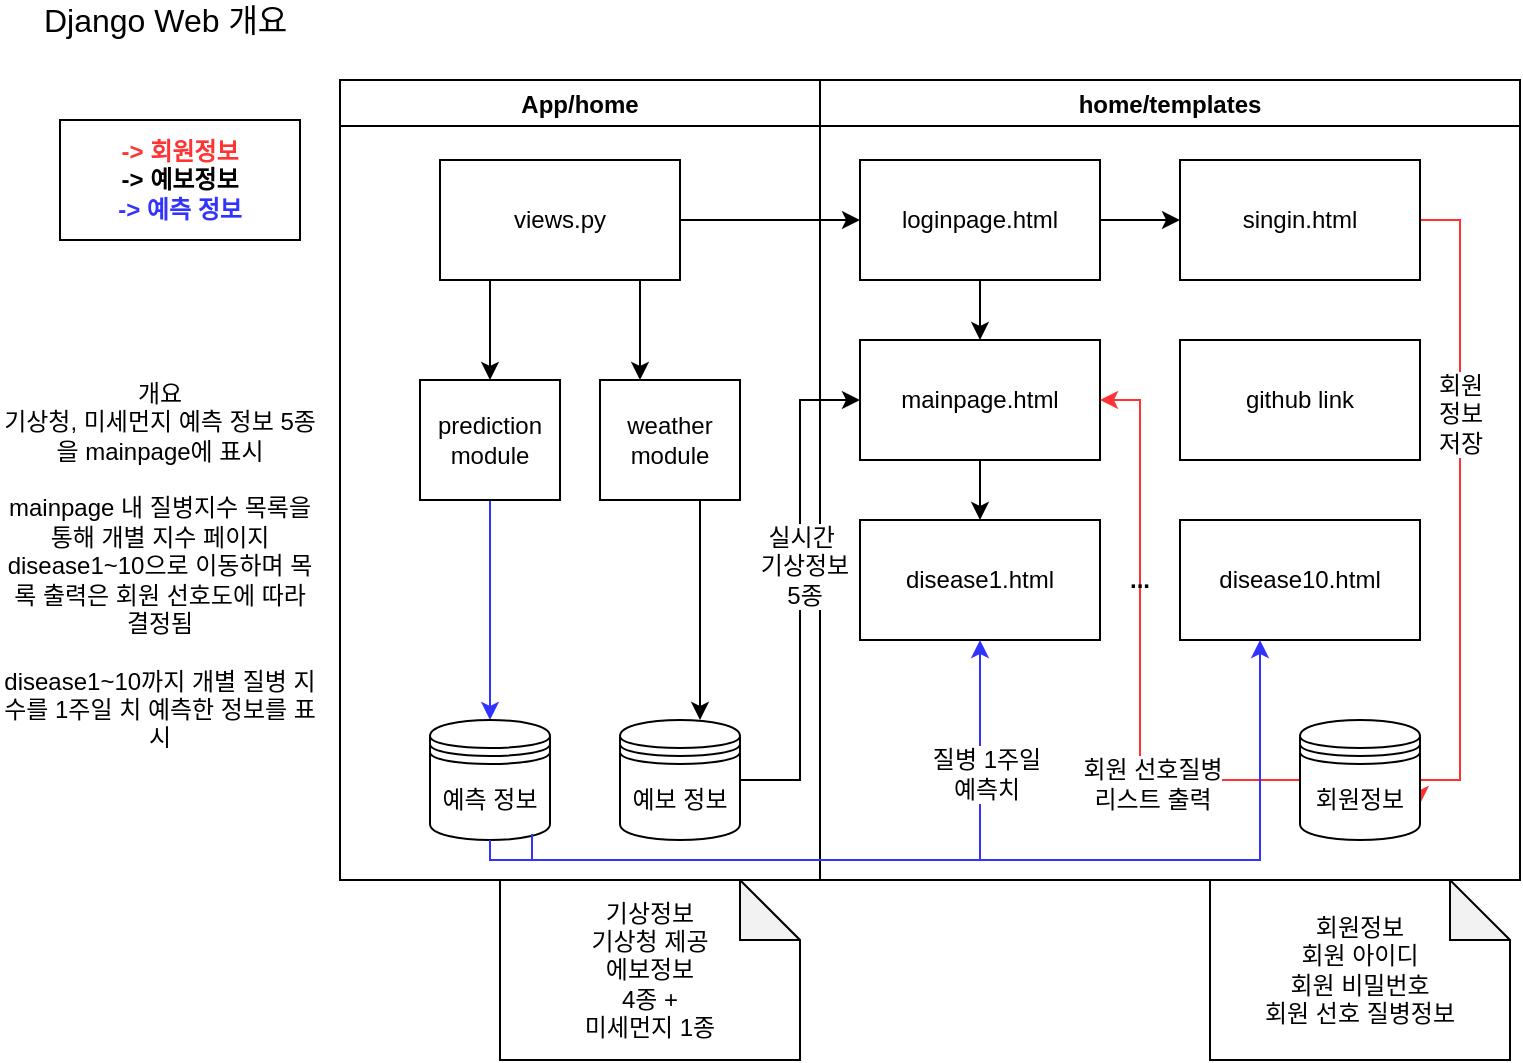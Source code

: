 <mxfile version="12.3.1" type="device" pages="1"><diagram id="1WriNLYsAsp_sptnmWmO" name="페이지-1"><mxGraphModel dx="1024" dy="485" grid="1" gridSize="10" guides="1" tooltips="1" connect="1" arrows="1" fold="1" page="1" pageScale="1" pageWidth="827" pageHeight="1169" math="0" shadow="0"><root><mxCell id="0"/><mxCell id="1" parent="0"/><mxCell id="SSF3VXaCRa9Yu6UA2lGl-1" value="&lt;font style=&quot;font-size: 16px&quot;&gt;Django Web 개요&lt;/font&gt;" style="text;html=1;strokeColor=none;fillColor=none;align=left;verticalAlign=middle;whiteSpace=wrap;rounded=0;" vertex="1" parent="1"><mxGeometry x="50" y="40" width="220" height="20" as="geometry"/></mxCell><mxCell id="SSF3VXaCRa9Yu6UA2lGl-3" value="App/home" style="swimlane;" vertex="1" parent="1"><mxGeometry x="200" y="80" width="240" height="400" as="geometry"><mxRectangle x="180" y="60" width="90" height="23" as="alternateBounds"/></mxGeometry></mxCell><mxCell id="SSF3VXaCRa9Yu6UA2lGl-45" style="edgeStyle=orthogonalEdgeStyle;rounded=0;orthogonalLoop=1;jettySize=auto;html=1;exitX=0.5;exitY=1;exitDx=0;exitDy=0;entryX=0.5;entryY=0;entryDx=0;entryDy=0;strokeColor=#000000;" edge="1" parent="SSF3VXaCRa9Yu6UA2lGl-3" source="SSF3VXaCRa9Yu6UA2lGl-2" target="SSF3VXaCRa9Yu6UA2lGl-44"><mxGeometry relative="1" as="geometry"><Array as="points"><mxPoint x="75" y="100"/></Array></mxGeometry></mxCell><mxCell id="SSF3VXaCRa9Yu6UA2lGl-2" value="views.py" style="rounded=0;whiteSpace=wrap;html=1;" vertex="1" parent="SSF3VXaCRa9Yu6UA2lGl-3"><mxGeometry x="50" y="40" width="120" height="60" as="geometry"/></mxCell><mxCell id="SSF3VXaCRa9Yu6UA2lGl-5" value="예보 정보" style="shape=datastore;whiteSpace=wrap;html=1;" vertex="1" parent="SSF3VXaCRa9Yu6UA2lGl-3"><mxGeometry x="140" y="320" width="60" height="60" as="geometry"/></mxCell><mxCell id="SSF3VXaCRa9Yu6UA2lGl-48" style="edgeStyle=orthogonalEdgeStyle;rounded=0;orthogonalLoop=1;jettySize=auto;html=1;entryX=0.5;entryY=0;entryDx=0;entryDy=0;strokeColor=#3333FF;" edge="1" parent="SSF3VXaCRa9Yu6UA2lGl-3" source="SSF3VXaCRa9Yu6UA2lGl-44" target="SSF3VXaCRa9Yu6UA2lGl-46"><mxGeometry relative="1" as="geometry"/></mxCell><mxCell id="SSF3VXaCRa9Yu6UA2lGl-44" value="prediction&lt;br&gt;module" style="rounded=0;whiteSpace=wrap;html=1;" vertex="1" parent="SSF3VXaCRa9Yu6UA2lGl-3"><mxGeometry x="40" y="150" width="70" height="60" as="geometry"/></mxCell><mxCell id="SSF3VXaCRa9Yu6UA2lGl-46" value="예측 정보" style="shape=datastore;whiteSpace=wrap;html=1;" vertex="1" parent="SSF3VXaCRa9Yu6UA2lGl-3"><mxGeometry x="45" y="320" width="60" height="60" as="geometry"/></mxCell><mxCell id="SSF3VXaCRa9Yu6UA2lGl-19" value="weather module" style="rounded=0;whiteSpace=wrap;html=1;" vertex="1" parent="SSF3VXaCRa9Yu6UA2lGl-3"><mxGeometry x="130" y="150" width="70" height="60" as="geometry"/></mxCell><mxCell id="SSF3VXaCRa9Yu6UA2lGl-18" style="edgeStyle=orthogonalEdgeStyle;rounded=0;orthogonalLoop=1;jettySize=auto;html=1;" edge="1" parent="SSF3VXaCRa9Yu6UA2lGl-3" source="SSF3VXaCRa9Yu6UA2lGl-2" target="SSF3VXaCRa9Yu6UA2lGl-19"><mxGeometry relative="1" as="geometry"><mxPoint x="100" y="150" as="targetPoint"/><Array as="points"><mxPoint x="150" y="120"/><mxPoint x="150" y="120"/></Array></mxGeometry></mxCell><mxCell id="SSF3VXaCRa9Yu6UA2lGl-20" style="edgeStyle=orthogonalEdgeStyle;rounded=0;orthogonalLoop=1;jettySize=auto;html=1;exitX=0.75;exitY=1;exitDx=0;exitDy=0;" edge="1" parent="SSF3VXaCRa9Yu6UA2lGl-3" source="SSF3VXaCRa9Yu6UA2lGl-19" target="SSF3VXaCRa9Yu6UA2lGl-5"><mxGeometry relative="1" as="geometry"><mxPoint x="180" y="230" as="sourcePoint"/><mxPoint x="145" y="230" as="targetPoint"/><Array as="points"><mxPoint x="180" y="210"/></Array></mxGeometry></mxCell><mxCell id="SSF3VXaCRa9Yu6UA2lGl-17" value="home/templates" style="swimlane;" vertex="1" parent="1"><mxGeometry x="440" y="80" width="350" height="400" as="geometry"/></mxCell><mxCell id="SSF3VXaCRa9Yu6UA2lGl-24" style="edgeStyle=orthogonalEdgeStyle;rounded=0;orthogonalLoop=1;jettySize=auto;html=1;entryX=0.5;entryY=0;entryDx=0;entryDy=0;" edge="1" parent="SSF3VXaCRa9Yu6UA2lGl-17" source="SSF3VXaCRa9Yu6UA2lGl-22" target="SSF3VXaCRa9Yu6UA2lGl-23"><mxGeometry relative="1" as="geometry"/></mxCell><mxCell id="SSF3VXaCRa9Yu6UA2lGl-26" style="edgeStyle=orthogonalEdgeStyle;rounded=0;orthogonalLoop=1;jettySize=auto;html=1;entryX=0;entryY=0.5;entryDx=0;entryDy=0;" edge="1" parent="SSF3VXaCRa9Yu6UA2lGl-17" source="SSF3VXaCRa9Yu6UA2lGl-22" target="SSF3VXaCRa9Yu6UA2lGl-25"><mxGeometry relative="1" as="geometry"/></mxCell><mxCell id="SSF3VXaCRa9Yu6UA2lGl-22" value="loginpage.html" style="rounded=0;whiteSpace=wrap;html=1;" vertex="1" parent="SSF3VXaCRa9Yu6UA2lGl-17"><mxGeometry x="20" y="40" width="120" height="60" as="geometry"/></mxCell><mxCell id="SSF3VXaCRa9Yu6UA2lGl-32" value="" style="edgeStyle=orthogonalEdgeStyle;rounded=0;orthogonalLoop=1;jettySize=auto;html=1;" edge="1" parent="SSF3VXaCRa9Yu6UA2lGl-17" source="SSF3VXaCRa9Yu6UA2lGl-23" target="SSF3VXaCRa9Yu6UA2lGl-28"><mxGeometry relative="1" as="geometry"/></mxCell><mxCell id="SSF3VXaCRa9Yu6UA2lGl-23" value="mainpage.html" style="rounded=0;whiteSpace=wrap;html=1;" vertex="1" parent="SSF3VXaCRa9Yu6UA2lGl-17"><mxGeometry x="20" y="130" width="120" height="60" as="geometry"/></mxCell><mxCell id="SSF3VXaCRa9Yu6UA2lGl-39" style="edgeStyle=orthogonalEdgeStyle;rounded=0;orthogonalLoop=1;jettySize=auto;html=1;entryX=1;entryY=0.7;entryDx=0;entryDy=0;strokeColor=#FF3333;" edge="1" parent="SSF3VXaCRa9Yu6UA2lGl-17" source="SSF3VXaCRa9Yu6UA2lGl-25" target="SSF3VXaCRa9Yu6UA2lGl-4"><mxGeometry relative="1" as="geometry"><Array as="points"><mxPoint x="320" y="70"/><mxPoint x="320" y="350"/><mxPoint x="300" y="350"/></Array></mxGeometry></mxCell><mxCell id="SSF3VXaCRa9Yu6UA2lGl-52" value="회원&lt;br&gt;정보&lt;br&gt;저장" style="text;html=1;align=center;verticalAlign=middle;resizable=0;points=[];;labelBackgroundColor=#ffffff;" vertex="1" connectable="0" parent="SSF3VXaCRa9Yu6UA2lGl-39"><mxGeometry x="-0.295" relative="1" as="geometry"><mxPoint as="offset"/></mxGeometry></mxCell><mxCell id="SSF3VXaCRa9Yu6UA2lGl-25" value="singin.html" style="rounded=0;whiteSpace=wrap;html=1;" vertex="1" parent="SSF3VXaCRa9Yu6UA2lGl-17"><mxGeometry x="180" y="40" width="120" height="60" as="geometry"/></mxCell><mxCell id="SSF3VXaCRa9Yu6UA2lGl-40" style="edgeStyle=orthogonalEdgeStyle;rounded=0;orthogonalLoop=1;jettySize=auto;html=1;entryX=1;entryY=0.5;entryDx=0;entryDy=0;strokeColor=#FF3333;" edge="1" parent="SSF3VXaCRa9Yu6UA2lGl-17" source="SSF3VXaCRa9Yu6UA2lGl-4" target="SSF3VXaCRa9Yu6UA2lGl-23"><mxGeometry relative="1" as="geometry"><Array as="points"><mxPoint x="160" y="350"/><mxPoint x="160" y="160"/></Array></mxGeometry></mxCell><mxCell id="SSF3VXaCRa9Yu6UA2lGl-51" value="회원 선호질병&lt;br&gt;리스트 출력" style="text;html=1;align=center;verticalAlign=middle;resizable=0;points=[];;labelBackgroundColor=#ffffff;" vertex="1" connectable="0" parent="SSF3VXaCRa9Yu6UA2lGl-40"><mxGeometry x="-0.487" y="2" relative="1" as="geometry"><mxPoint as="offset"/></mxGeometry></mxCell><mxCell id="SSF3VXaCRa9Yu6UA2lGl-4" value="회원정보" style="shape=datastore;whiteSpace=wrap;html=1;" vertex="1" parent="SSF3VXaCRa9Yu6UA2lGl-17"><mxGeometry x="240" y="320" width="60" height="60" as="geometry"/></mxCell><mxCell id="SSF3VXaCRa9Yu6UA2lGl-28" value="disease1.html" style="rounded=0;whiteSpace=wrap;html=1;" vertex="1" parent="SSF3VXaCRa9Yu6UA2lGl-17"><mxGeometry x="20" y="220" width="120" height="60" as="geometry"/></mxCell><mxCell id="SSF3VXaCRa9Yu6UA2lGl-33" value="github link" style="rounded=0;whiteSpace=wrap;html=1;" vertex="1" parent="SSF3VXaCRa9Yu6UA2lGl-17"><mxGeometry x="180" y="130" width="120" height="60" as="geometry"/></mxCell><mxCell id="SSF3VXaCRa9Yu6UA2lGl-34" value="disease10.html" style="rounded=0;whiteSpace=wrap;html=1;" vertex="1" parent="SSF3VXaCRa9Yu6UA2lGl-17"><mxGeometry x="180" y="220" width="120" height="60" as="geometry"/></mxCell><mxCell id="SSF3VXaCRa9Yu6UA2lGl-35" value="&lt;b&gt;...&lt;/b&gt;" style="text;html=1;strokeColor=none;fillColor=none;align=center;verticalAlign=middle;whiteSpace=wrap;rounded=0;" vertex="1" parent="SSF3VXaCRa9Yu6UA2lGl-17"><mxGeometry x="140" y="240" width="40" height="20" as="geometry"/></mxCell><mxCell id="SSF3VXaCRa9Yu6UA2lGl-31" value="회원정보&lt;br&gt;회원 아이디&lt;br&gt;회원 비밀번호&lt;br&gt;회원 선호 질병정보" style="shape=note;whiteSpace=wrap;html=1;backgroundOutline=1;darkOpacity=0.05;" vertex="1" parent="1"><mxGeometry x="635" y="480" width="150" height="90" as="geometry"/></mxCell><mxCell id="SSF3VXaCRa9Yu6UA2lGl-30" value="기상정보&lt;br&gt;기상청 제공&lt;br&gt;에보정보&lt;br&gt;4종 +&lt;br&gt;미세먼지 1종" style="shape=note;whiteSpace=wrap;html=1;backgroundOutline=1;darkOpacity=0.05;" vertex="1" parent="1"><mxGeometry x="280" y="480" width="150" height="90" as="geometry"/></mxCell><mxCell id="SSF3VXaCRa9Yu6UA2lGl-41" value="&lt;font color=&quot;#ff3333&quot;&gt;&lt;b&gt;-&amp;gt; 회원정보&lt;/b&gt;&lt;/font&gt;&lt;br&gt;&lt;b&gt;-&amp;gt; 예보정보&lt;br&gt;&lt;font color=&quot;#3333ff&quot;&gt;-&amp;gt; 예측 정보&lt;/font&gt;&lt;br&gt;&lt;/b&gt;" style="rounded=0;whiteSpace=wrap;html=1;" vertex="1" parent="1"><mxGeometry x="60" y="100" width="120" height="60" as="geometry"/></mxCell><mxCell id="SSF3VXaCRa9Yu6UA2lGl-42" value="개요&lt;br&gt;기상청, 미세먼지 예측 정보 5종을 mainpage에 표시&lt;br&gt;&lt;br&gt;mainpage 내 질병지수 목록을 통해 개별 지수 페이지 disease1~10으로 이동하며 목록 출력은 회원 선호도에 따라 결정됨&lt;br&gt;&lt;br&gt;disease1~10까지 개별 질병 지수를 1주일 치 예측한 정보를 표시&lt;br&gt;&lt;br&gt;" style="text;html=1;strokeColor=none;fillColor=none;align=center;verticalAlign=middle;whiteSpace=wrap;rounded=0;" vertex="1" parent="1"><mxGeometry x="30" y="220" width="160" height="220" as="geometry"/></mxCell><mxCell id="SSF3VXaCRa9Yu6UA2lGl-43" style="edgeStyle=orthogonalEdgeStyle;rounded=0;orthogonalLoop=1;jettySize=auto;html=1;entryX=0;entryY=0.5;entryDx=0;entryDy=0;strokeColor=#000000;" edge="1" parent="1" source="SSF3VXaCRa9Yu6UA2lGl-2" target="SSF3VXaCRa9Yu6UA2lGl-22"><mxGeometry relative="1" as="geometry"/></mxCell><mxCell id="SSF3VXaCRa9Yu6UA2lGl-47" style="edgeStyle=orthogonalEdgeStyle;rounded=0;orthogonalLoop=1;jettySize=auto;html=1;entryX=0;entryY=0.5;entryDx=0;entryDy=0;strokeColor=#000000;" edge="1" parent="1" source="SSF3VXaCRa9Yu6UA2lGl-5" target="SSF3VXaCRa9Yu6UA2lGl-23"><mxGeometry relative="1" as="geometry"/></mxCell><mxCell id="SSF3VXaCRa9Yu6UA2lGl-54" value="실시간&amp;nbsp;&lt;br&gt;기상정보&lt;br&gt;5종" style="text;html=1;align=center;verticalAlign=middle;resizable=0;points=[];;labelBackgroundColor=#ffffff;" vertex="1" connectable="0" parent="SSF3VXaCRa9Yu6UA2lGl-47"><mxGeometry x="0.096" y="-2" relative="1" as="geometry"><mxPoint as="offset"/></mxGeometry></mxCell><mxCell id="SSF3VXaCRa9Yu6UA2lGl-49" style="edgeStyle=orthogonalEdgeStyle;rounded=0;orthogonalLoop=1;jettySize=auto;html=1;strokeColor=#3333FF;" edge="1" parent="1" source="SSF3VXaCRa9Yu6UA2lGl-46" target="SSF3VXaCRa9Yu6UA2lGl-28"><mxGeometry relative="1" as="geometry"><Array as="points"><mxPoint x="275" y="470"/><mxPoint x="520" y="470"/></Array></mxGeometry></mxCell><mxCell id="SSF3VXaCRa9Yu6UA2lGl-53" value="질병 1주일 &lt;br&gt;예측치" style="text;html=1;align=center;verticalAlign=middle;resizable=0;points=[];;labelBackgroundColor=#ffffff;" vertex="1" connectable="0" parent="SSF3VXaCRa9Yu6UA2lGl-49"><mxGeometry x="0.633" y="-3" relative="1" as="geometry"><mxPoint as="offset"/></mxGeometry></mxCell><mxCell id="SSF3VXaCRa9Yu6UA2lGl-50" style="edgeStyle=orthogonalEdgeStyle;rounded=0;orthogonalLoop=1;jettySize=auto;html=1;exitX=0.85;exitY=0.95;exitDx=0;exitDy=0;exitPerimeter=0;strokeColor=#3333FF;" edge="1" parent="1" source="SSF3VXaCRa9Yu6UA2lGl-46" target="SSF3VXaCRa9Yu6UA2lGl-34"><mxGeometry relative="1" as="geometry"><Array as="points"><mxPoint x="296" y="470"/><mxPoint x="660" y="470"/></Array></mxGeometry></mxCell></root></mxGraphModel></diagram></mxfile>